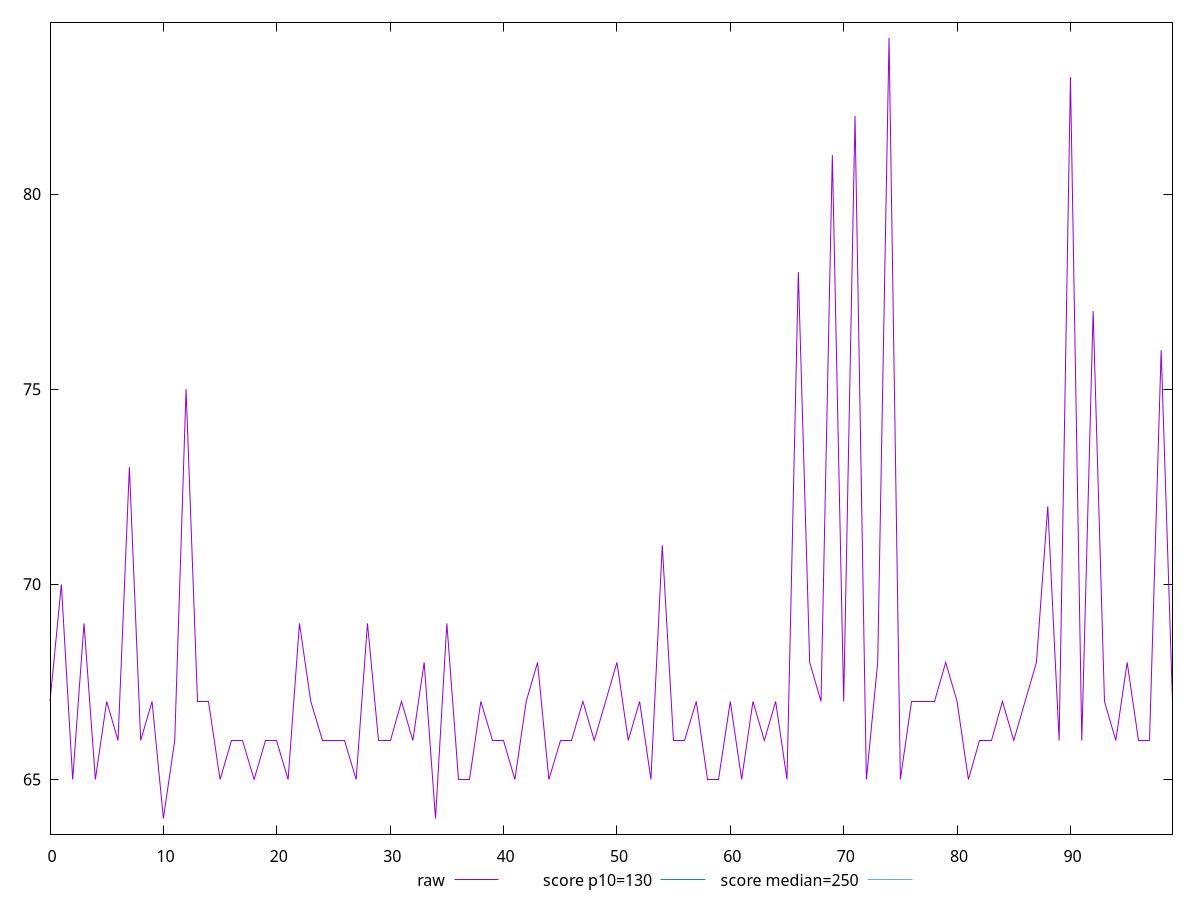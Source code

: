 reset

$raw <<EOF
0 67
1 70
2 65
3 69
4 65
5 67
6 66
7 73
8 66
9 67
10 64
11 66
12 75
13 67
14 67
15 65
16 66
17 66
18 65
19 66
20 66
21 65
22 69
23 67
24 66
25 66
26 66
27 65
28 69
29 66
30 66
31 67
32 66
33 68
34 64
35 69
36 65
37 65
38 67
39 66
40 66
41 65
42 67
43 68
44 65
45 66
46 66
47 67
48 66
49 67
50 68
51 66
52 67
53 65
54 71
55 66
56 66
57 67
58 65
59 65
60 67
61 65
62 67
63 66
64 67
65 65
66 78
67 68
68 67
69 81
70 67
71 82
72 65
73 68
74 84
75 65
76 67
77 67
78 67
79 68
80 67
81 65
82 66
83 66
84 67
85 66
86 67
87 68
88 72
89 66
90 83
91 66
92 77
93 67
94 66
95 68
96 66
97 66
98 76
99 67
EOF

set key outside below
set xrange [0:99]
set yrange [63.6:84.4]
set trange [63.6:84.4]
set terminal svg size 640, 500 enhanced background rgb 'white'
set output "report_00018_2021-02-10T15-25-16.877Z/max-potential-fid/samples/pages+cached+noadtech/raw/values.svg"

plot $raw title "raw" with line, \
     130 title "score p10=130", \
     250 title "score median=250"

reset
